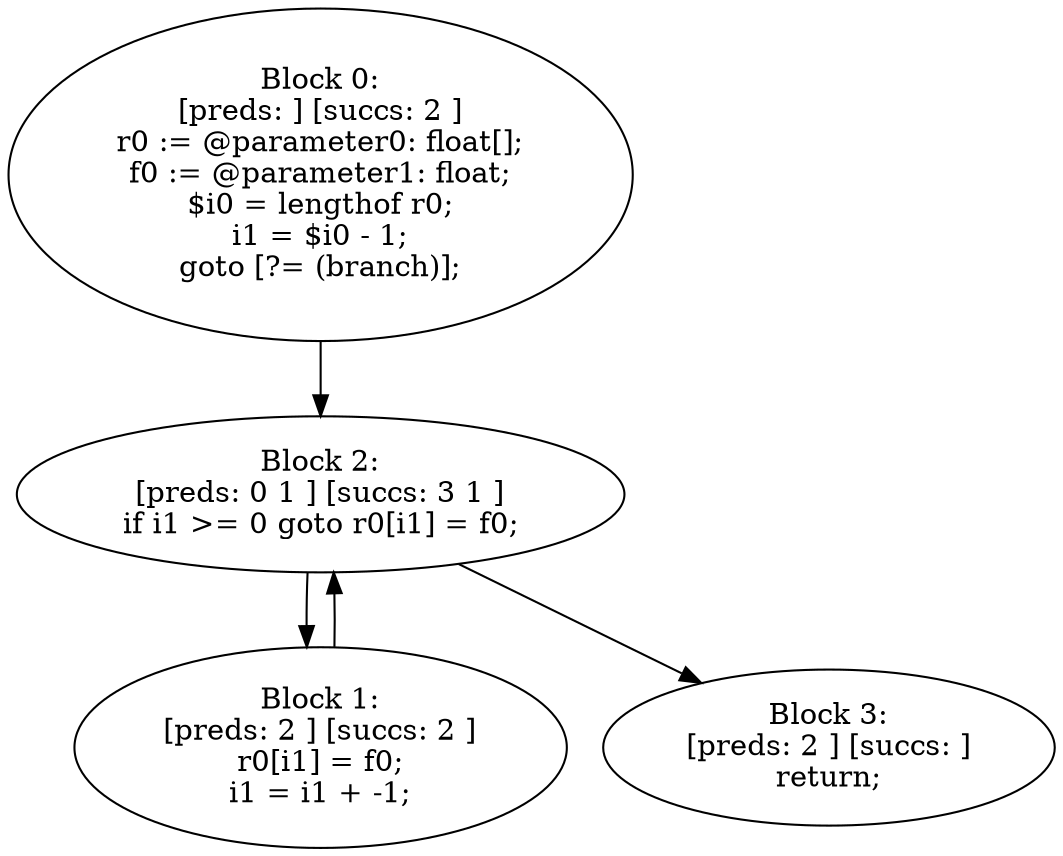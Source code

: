 digraph "unitGraph" {
    "Block 0:
[preds: ] [succs: 2 ]
r0 := @parameter0: float[];
f0 := @parameter1: float;
$i0 = lengthof r0;
i1 = $i0 - 1;
goto [?= (branch)];
"
    "Block 1:
[preds: 2 ] [succs: 2 ]
r0[i1] = f0;
i1 = i1 + -1;
"
    "Block 2:
[preds: 0 1 ] [succs: 3 1 ]
if i1 >= 0 goto r0[i1] = f0;
"
    "Block 3:
[preds: 2 ] [succs: ]
return;
"
    "Block 0:
[preds: ] [succs: 2 ]
r0 := @parameter0: float[];
f0 := @parameter1: float;
$i0 = lengthof r0;
i1 = $i0 - 1;
goto [?= (branch)];
"->"Block 2:
[preds: 0 1 ] [succs: 3 1 ]
if i1 >= 0 goto r0[i1] = f0;
";
    "Block 1:
[preds: 2 ] [succs: 2 ]
r0[i1] = f0;
i1 = i1 + -1;
"->"Block 2:
[preds: 0 1 ] [succs: 3 1 ]
if i1 >= 0 goto r0[i1] = f0;
";
    "Block 2:
[preds: 0 1 ] [succs: 3 1 ]
if i1 >= 0 goto r0[i1] = f0;
"->"Block 3:
[preds: 2 ] [succs: ]
return;
";
    "Block 2:
[preds: 0 1 ] [succs: 3 1 ]
if i1 >= 0 goto r0[i1] = f0;
"->"Block 1:
[preds: 2 ] [succs: 2 ]
r0[i1] = f0;
i1 = i1 + -1;
";
}
